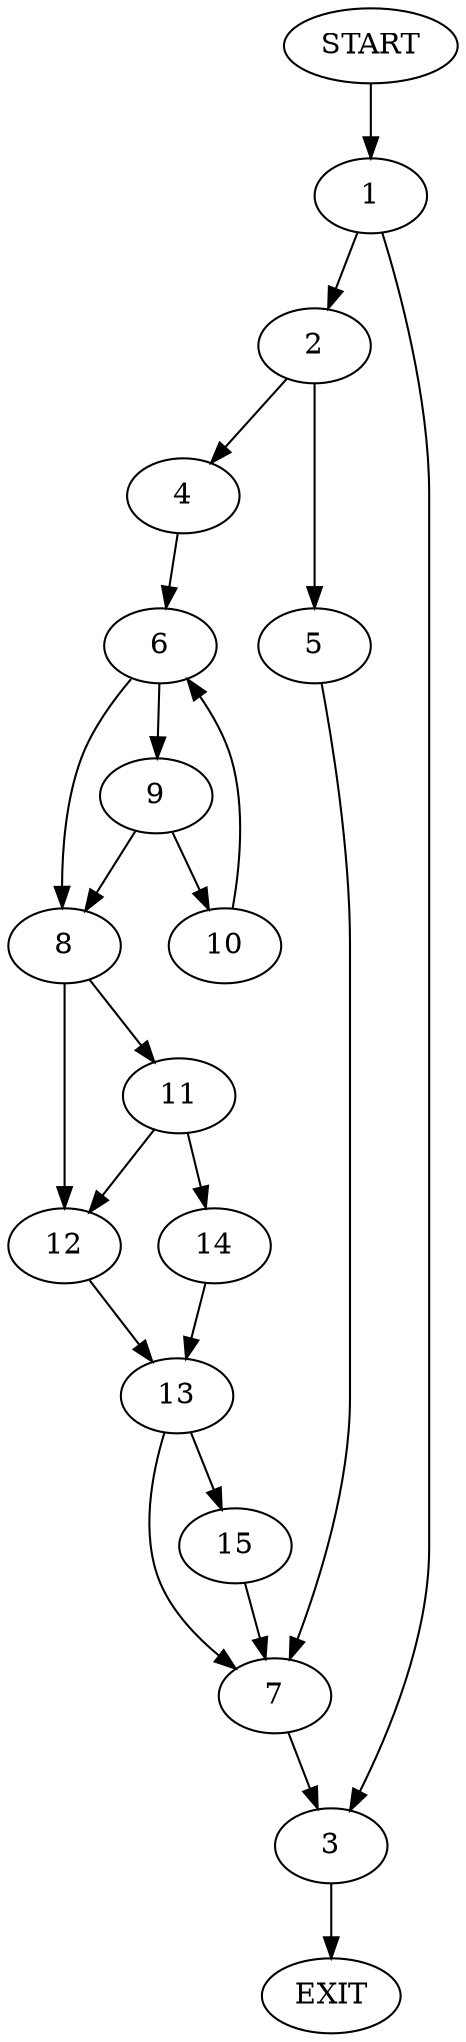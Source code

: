digraph {
0 [label="START"];
1;
2;
3;
4;
5;
6;
7;
8;
9;
10;
11;
12;
13;
14;
15;
16 [label="EXIT"];
0 -> 1;
1 -> 2;
1 -> 3;
3 -> 16;
2 -> 4;
2 -> 5;
4 -> 6;
5 -> 7;
7 -> 3;
6 -> 8;
6 -> 9;
9 -> 10;
9 -> 8;
8 -> 11;
8 -> 12;
10 -> 6;
12 -> 13;
11 -> 14;
11 -> 12;
14 -> 13;
13 -> 7;
13 -> 15;
15 -> 7;
}